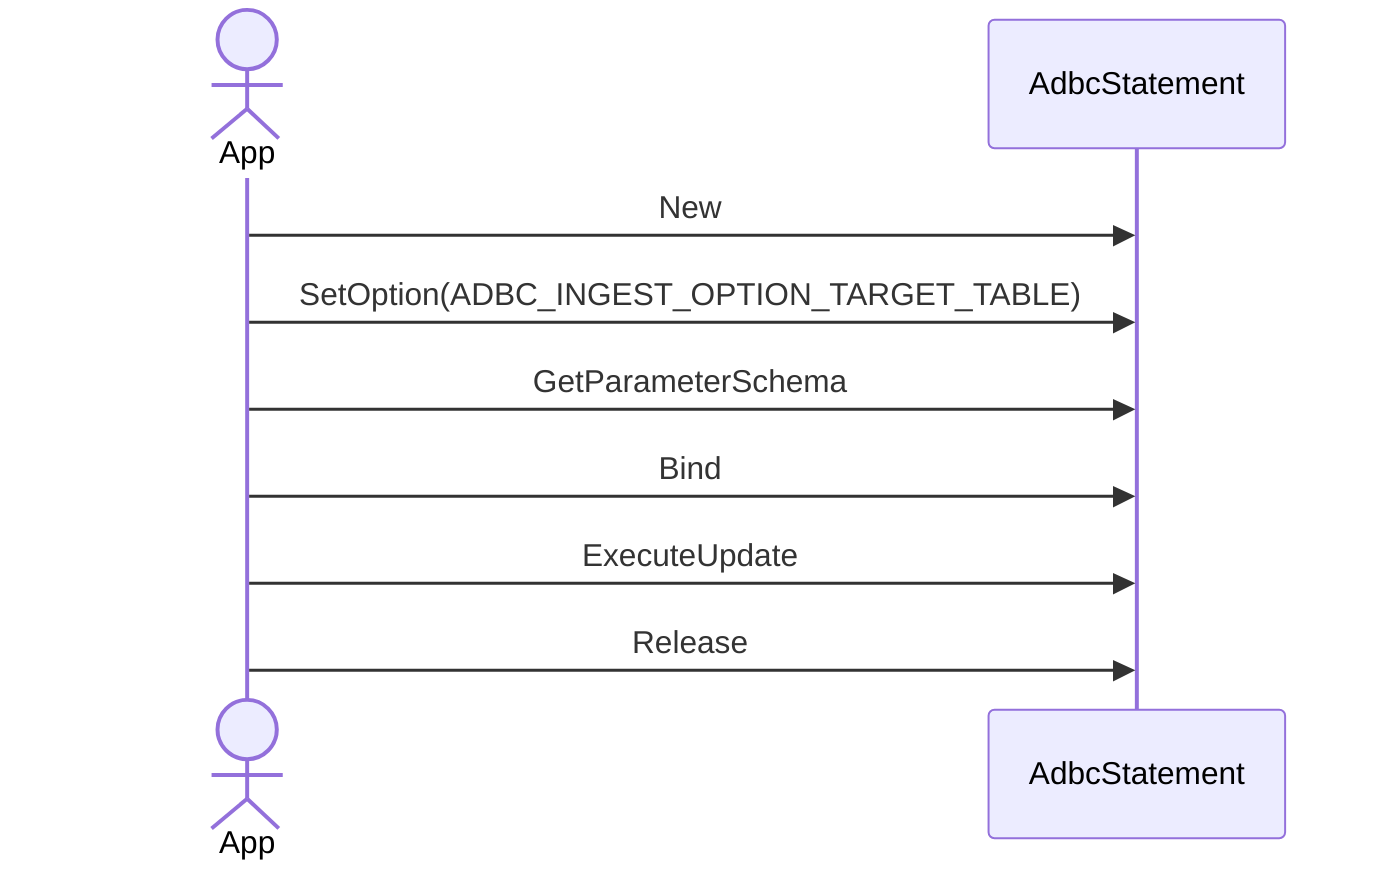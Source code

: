 %% Licensed to the Apache Software Foundation (ASF) under one
%% or more contributor license agreements.  See the NOTICE file
%% distributed with this work for additional information
%% regarding copyright ownership.  The ASF licenses this file
%% to you under the Apache License, Version 2.0 (the
%% "License"); you may not use this file except in compliance
%% with the License.  You may obtain a copy of the License at
%%
%%   http://www.apache.org/licenses/LICENSE-2.0
%%
%% Unless required by applicable law or agreed to in writing,
%% software distributed under the License is distributed on an
%% "AS IS" BASIS, WITHOUT WARRANTIES OR CONDITIONS OF ANY
%% KIND, either express or implied.  See the License for the
%% specific language governing permissions and limitations
%% under the License.

sequenceDiagram
    actor App
    participant Driver as AdbcStatement
    App ->> Driver: New
    App ->> Driver: SetOption(ADBC_INGEST_OPTION_TARGET_TABLE)
    App ->> Driver: GetParameterSchema
    App ->> Driver: Bind
    App ->> Driver: ExecuteUpdate
    App ->> Driver: Release